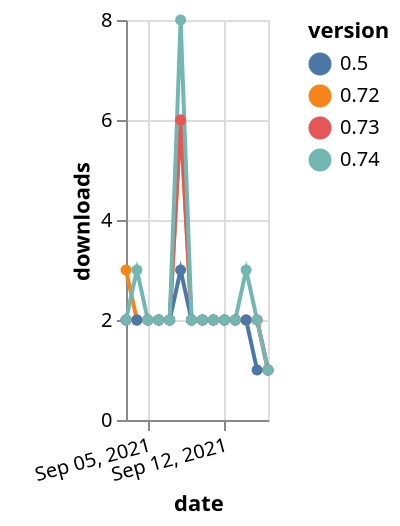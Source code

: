 {"$schema": "https://vega.github.io/schema/vega-lite/v5.json", "description": "A simple bar chart with embedded data.", "data": {"values": [{"date": "2021-09-03", "total": 3699, "delta": 3, "version": "0.72"}, {"date": "2021-09-04", "total": 3701, "delta": 2, "version": "0.72"}, {"date": "2021-09-05", "total": 3703, "delta": 2, "version": "0.72"}, {"date": "2021-09-06", "total": 3705, "delta": 2, "version": "0.72"}, {"date": "2021-09-07", "total": 3707, "delta": 2, "version": "0.72"}, {"date": "2021-09-08", "total": 3713, "delta": 6, "version": "0.72"}, {"date": "2021-09-09", "total": 3715, "delta": 2, "version": "0.72"}, {"date": "2021-09-10", "total": 3717, "delta": 2, "version": "0.72"}, {"date": "2021-09-11", "total": 3719, "delta": 2, "version": "0.72"}, {"date": "2021-09-12", "total": 3721, "delta": 2, "version": "0.72"}, {"date": "2021-09-13", "total": 3723, "delta": 2, "version": "0.72"}, {"date": "2021-09-14", "total": 3725, "delta": 2, "version": "0.72"}, {"date": "2021-09-15", "total": 3727, "delta": 2, "version": "0.72"}, {"date": "2021-09-16", "total": 3728, "delta": 1, "version": "0.72"}, {"date": "2021-09-03", "total": 4249, "delta": 2, "version": "0.73"}, {"date": "2021-09-04", "total": 4251, "delta": 2, "version": "0.73"}, {"date": "2021-09-05", "total": 4253, "delta": 2, "version": "0.73"}, {"date": "2021-09-06", "total": 4255, "delta": 2, "version": "0.73"}, {"date": "2021-09-07", "total": 4257, "delta": 2, "version": "0.73"}, {"date": "2021-09-08", "total": 4263, "delta": 6, "version": "0.73"}, {"date": "2021-09-09", "total": 4265, "delta": 2, "version": "0.73"}, {"date": "2021-09-10", "total": 4267, "delta": 2, "version": "0.73"}, {"date": "2021-09-11", "total": 4269, "delta": 2, "version": "0.73"}, {"date": "2021-09-12", "total": 4271, "delta": 2, "version": "0.73"}, {"date": "2021-09-13", "total": 4273, "delta": 2, "version": "0.73"}, {"date": "2021-09-14", "total": 4275, "delta": 2, "version": "0.73"}, {"date": "2021-09-15", "total": 4277, "delta": 2, "version": "0.73"}, {"date": "2021-09-16", "total": 4278, "delta": 1, "version": "0.73"}, {"date": "2021-09-03", "total": 2541, "delta": 2, "version": "0.5"}, {"date": "2021-09-04", "total": 2543, "delta": 2, "version": "0.5"}, {"date": "2021-09-05", "total": 2545, "delta": 2, "version": "0.5"}, {"date": "2021-09-06", "total": 2547, "delta": 2, "version": "0.5"}, {"date": "2021-09-07", "total": 2549, "delta": 2, "version": "0.5"}, {"date": "2021-09-08", "total": 2552, "delta": 3, "version": "0.5"}, {"date": "2021-09-09", "total": 2554, "delta": 2, "version": "0.5"}, {"date": "2021-09-10", "total": 2556, "delta": 2, "version": "0.5"}, {"date": "2021-09-11", "total": 2558, "delta": 2, "version": "0.5"}, {"date": "2021-09-12", "total": 2560, "delta": 2, "version": "0.5"}, {"date": "2021-09-13", "total": 2562, "delta": 2, "version": "0.5"}, {"date": "2021-09-14", "total": 2564, "delta": 2, "version": "0.5"}, {"date": "2021-09-15", "total": 2565, "delta": 1, "version": "0.5"}, {"date": "2021-09-16", "total": 2566, "delta": 1, "version": "0.5"}, {"date": "2021-09-03", "total": 4612, "delta": 2, "version": "0.74"}, {"date": "2021-09-04", "total": 4615, "delta": 3, "version": "0.74"}, {"date": "2021-09-05", "total": 4617, "delta": 2, "version": "0.74"}, {"date": "2021-09-06", "total": 4619, "delta": 2, "version": "0.74"}, {"date": "2021-09-07", "total": 4621, "delta": 2, "version": "0.74"}, {"date": "2021-09-08", "total": 4629, "delta": 8, "version": "0.74"}, {"date": "2021-09-09", "total": 4631, "delta": 2, "version": "0.74"}, {"date": "2021-09-10", "total": 4633, "delta": 2, "version": "0.74"}, {"date": "2021-09-11", "total": 4635, "delta": 2, "version": "0.74"}, {"date": "2021-09-12", "total": 4637, "delta": 2, "version": "0.74"}, {"date": "2021-09-13", "total": 4639, "delta": 2, "version": "0.74"}, {"date": "2021-09-14", "total": 4642, "delta": 3, "version": "0.74"}, {"date": "2021-09-15", "total": 4644, "delta": 2, "version": "0.74"}, {"date": "2021-09-16", "total": 4645, "delta": 1, "version": "0.74"}]}, "width": "container", "mark": {"type": "line", "point": {"filled": true}}, "encoding": {"x": {"field": "date", "type": "temporal", "timeUnit": "yearmonthdate", "title": "date", "axis": {"labelAngle": -15}}, "y": {"field": "delta", "type": "quantitative", "title": "downloads"}, "color": {"field": "version", "type": "nominal"}, "tooltip": {"field": "delta"}}}